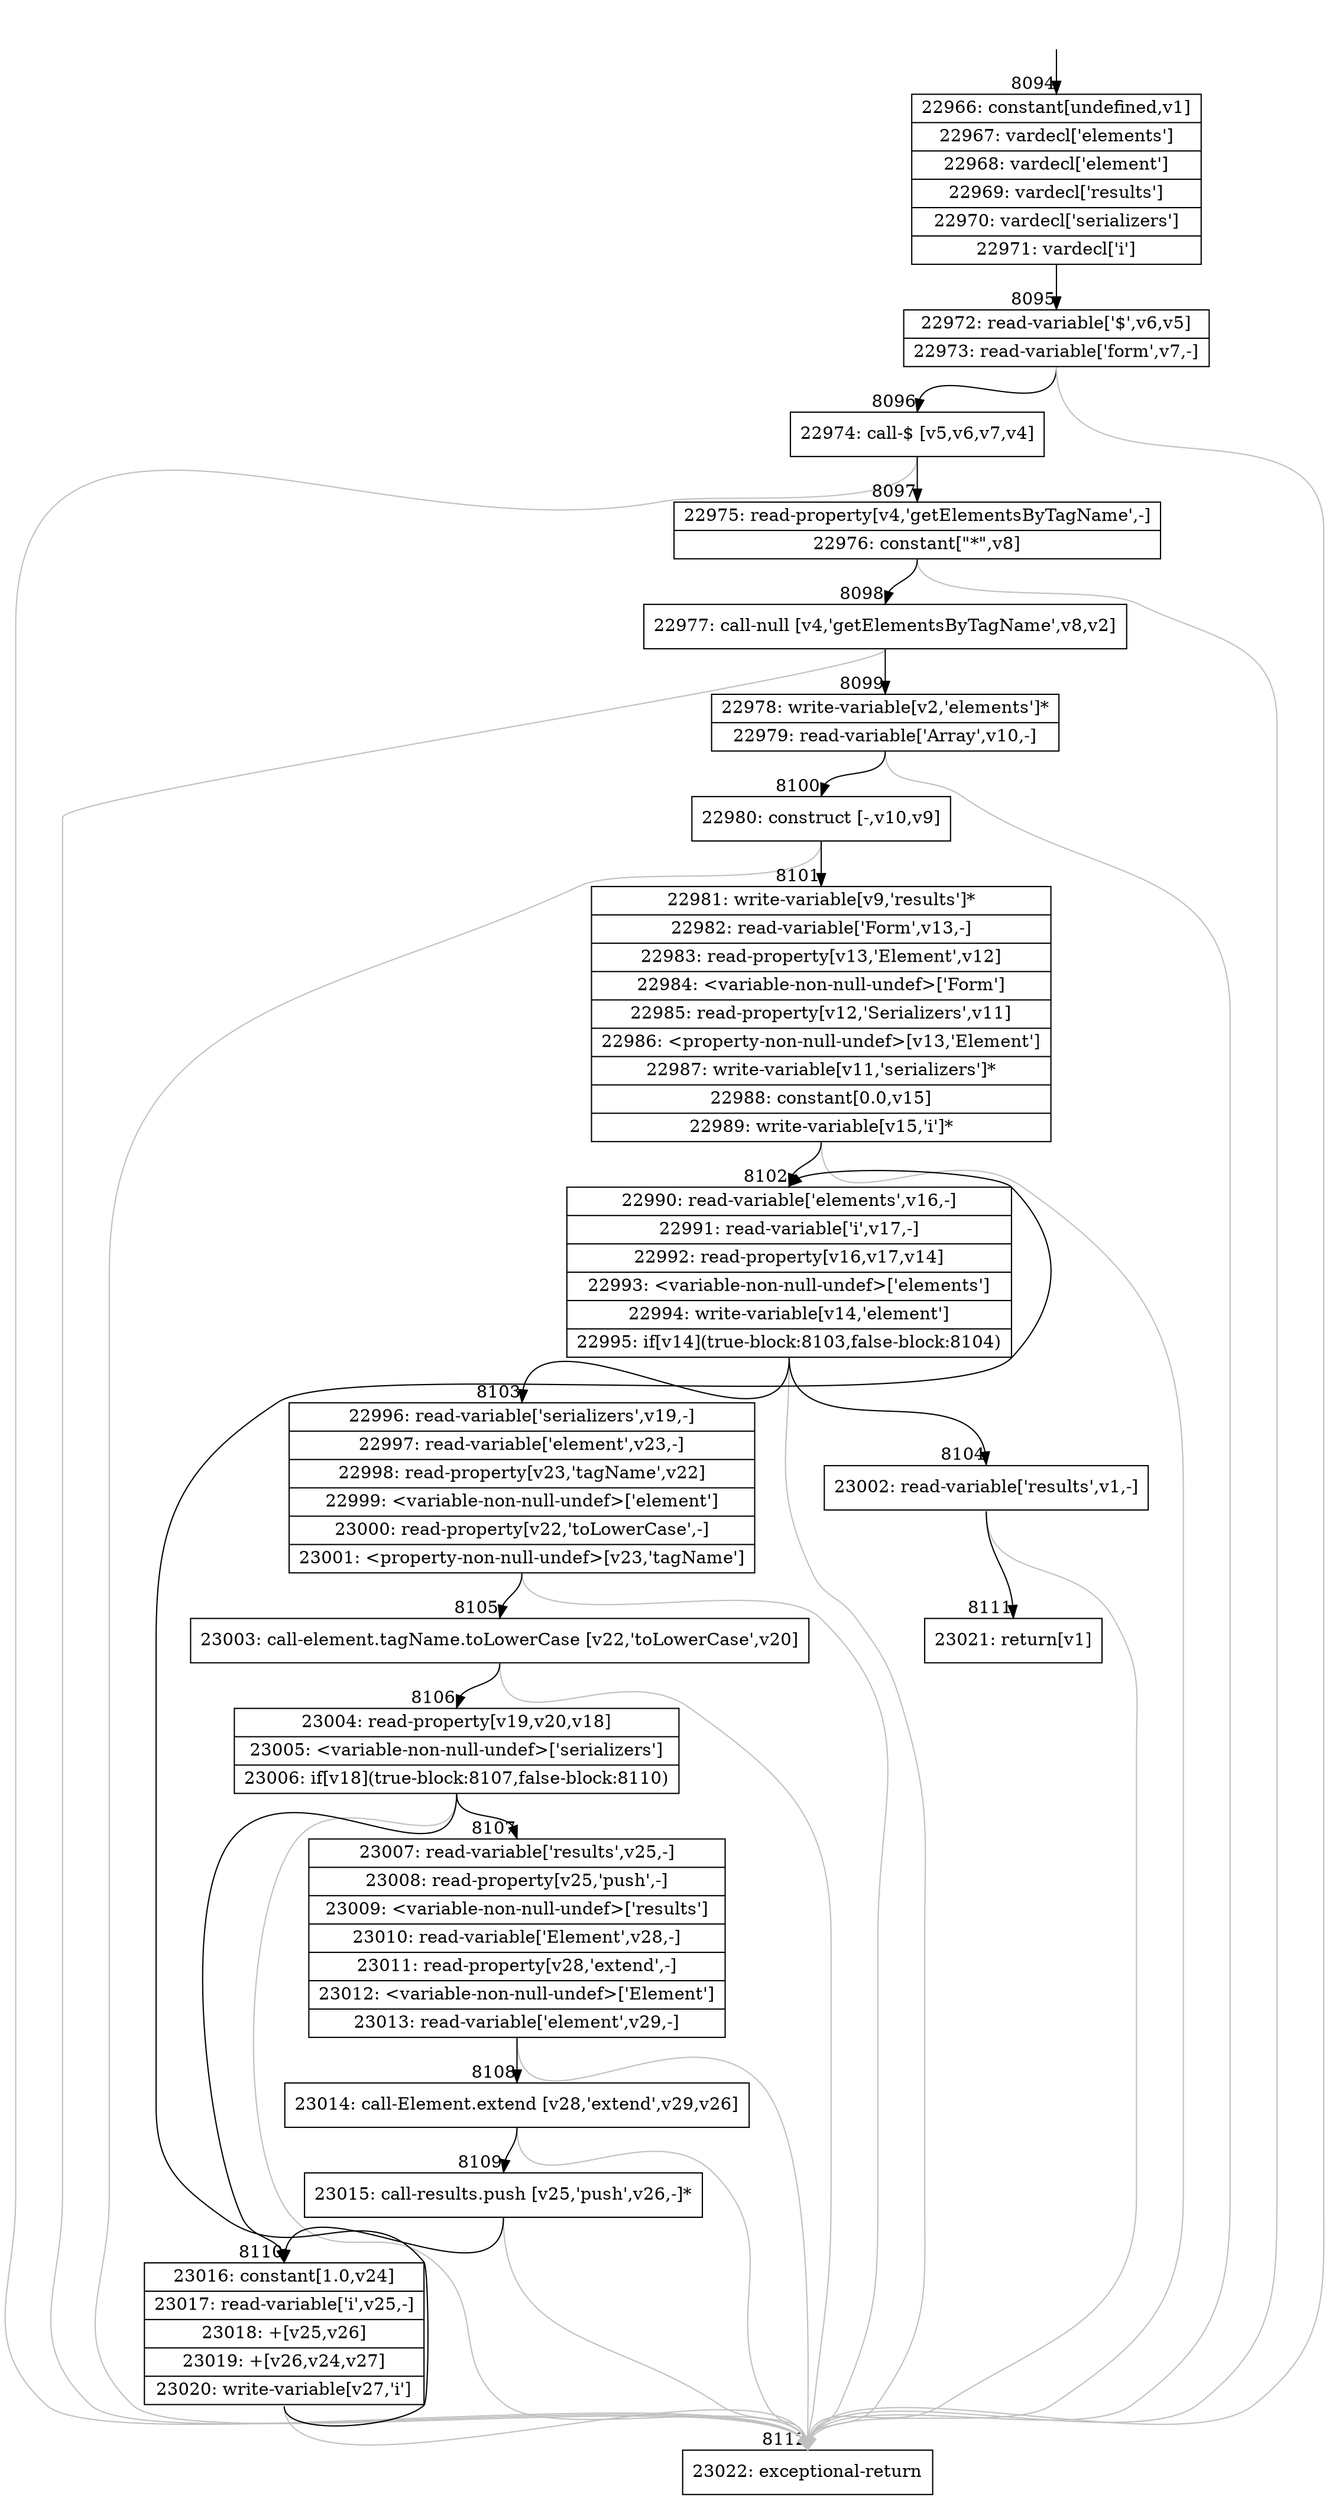 digraph {
rankdir="TD"
BB_entry598[shape=none,label=""];
BB_entry598 -> BB8094 [tailport=s, headport=n, headlabel="    8094"]
BB8094 [shape=record label="{22966: constant[undefined,v1]|22967: vardecl['elements']|22968: vardecl['element']|22969: vardecl['results']|22970: vardecl['serializers']|22971: vardecl['i']}" ] 
BB8094 -> BB8095 [tailport=s, headport=n, headlabel="      8095"]
BB8095 [shape=record label="{22972: read-variable['$',v6,v5]|22973: read-variable['form',v7,-]}" ] 
BB8095 -> BB8096 [tailport=s, headport=n, headlabel="      8096"]
BB8095 -> BB8112 [tailport=s, headport=n, color=gray, headlabel="      8112"]
BB8096 [shape=record label="{22974: call-$ [v5,v6,v7,v4]}" ] 
BB8096 -> BB8097 [tailport=s, headport=n, headlabel="      8097"]
BB8096 -> BB8112 [tailport=s, headport=n, color=gray]
BB8097 [shape=record label="{22975: read-property[v4,'getElementsByTagName',-]|22976: constant[\"*\",v8]}" ] 
BB8097 -> BB8098 [tailport=s, headport=n, headlabel="      8098"]
BB8097 -> BB8112 [tailport=s, headport=n, color=gray]
BB8098 [shape=record label="{22977: call-null [v4,'getElementsByTagName',v8,v2]}" ] 
BB8098 -> BB8099 [tailport=s, headport=n, headlabel="      8099"]
BB8098 -> BB8112 [tailport=s, headport=n, color=gray]
BB8099 [shape=record label="{22978: write-variable[v2,'elements']*|22979: read-variable['Array',v10,-]}" ] 
BB8099 -> BB8100 [tailport=s, headport=n, headlabel="      8100"]
BB8099 -> BB8112 [tailport=s, headport=n, color=gray]
BB8100 [shape=record label="{22980: construct [-,v10,v9]}" ] 
BB8100 -> BB8101 [tailport=s, headport=n, headlabel="      8101"]
BB8100 -> BB8112 [tailport=s, headport=n, color=gray]
BB8101 [shape=record label="{22981: write-variable[v9,'results']*|22982: read-variable['Form',v13,-]|22983: read-property[v13,'Element',v12]|22984: \<variable-non-null-undef\>['Form']|22985: read-property[v12,'Serializers',v11]|22986: \<property-non-null-undef\>[v13,'Element']|22987: write-variable[v11,'serializers']*|22988: constant[0.0,v15]|22989: write-variable[v15,'i']*}" ] 
BB8101 -> BB8102 [tailport=s, headport=n, headlabel="      8102"]
BB8101 -> BB8112 [tailport=s, headport=n, color=gray]
BB8102 [shape=record label="{22990: read-variable['elements',v16,-]|22991: read-variable['i',v17,-]|22992: read-property[v16,v17,v14]|22993: \<variable-non-null-undef\>['elements']|22994: write-variable[v14,'element']|22995: if[v14](true-block:8103,false-block:8104)}" ] 
BB8102 -> BB8103 [tailport=s, headport=n, headlabel="      8103"]
BB8102 -> BB8104 [tailport=s, headport=n, headlabel="      8104"]
BB8102 -> BB8112 [tailport=s, headport=n, color=gray]
BB8103 [shape=record label="{22996: read-variable['serializers',v19,-]|22997: read-variable['element',v23,-]|22998: read-property[v23,'tagName',v22]|22999: \<variable-non-null-undef\>['element']|23000: read-property[v22,'toLowerCase',-]|23001: \<property-non-null-undef\>[v23,'tagName']}" ] 
BB8103 -> BB8105 [tailport=s, headport=n, headlabel="      8105"]
BB8103 -> BB8112 [tailport=s, headport=n, color=gray]
BB8104 [shape=record label="{23002: read-variable['results',v1,-]}" ] 
BB8104 -> BB8111 [tailport=s, headport=n, headlabel="      8111"]
BB8104 -> BB8112 [tailport=s, headport=n, color=gray]
BB8105 [shape=record label="{23003: call-element.tagName.toLowerCase [v22,'toLowerCase',v20]}" ] 
BB8105 -> BB8106 [tailport=s, headport=n, headlabel="      8106"]
BB8105 -> BB8112 [tailport=s, headport=n, color=gray]
BB8106 [shape=record label="{23004: read-property[v19,v20,v18]|23005: \<variable-non-null-undef\>['serializers']|23006: if[v18](true-block:8107,false-block:8110)}" ] 
BB8106 -> BB8107 [tailport=s, headport=n, headlabel="      8107"]
BB8106 -> BB8110 [tailport=s, headport=n, headlabel="      8110"]
BB8106 -> BB8112 [tailport=s, headport=n, color=gray]
BB8107 [shape=record label="{23007: read-variable['results',v25,-]|23008: read-property[v25,'push',-]|23009: \<variable-non-null-undef\>['results']|23010: read-variable['Element',v28,-]|23011: read-property[v28,'extend',-]|23012: \<variable-non-null-undef\>['Element']|23013: read-variable['element',v29,-]}" ] 
BB8107 -> BB8108 [tailport=s, headport=n, headlabel="      8108"]
BB8107 -> BB8112 [tailport=s, headport=n, color=gray]
BB8108 [shape=record label="{23014: call-Element.extend [v28,'extend',v29,v26]}" ] 
BB8108 -> BB8109 [tailport=s, headport=n, headlabel="      8109"]
BB8108 -> BB8112 [tailport=s, headport=n, color=gray]
BB8109 [shape=record label="{23015: call-results.push [v25,'push',v26,-]*}" ] 
BB8109 -> BB8110 [tailport=s, headport=n]
BB8109 -> BB8112 [tailport=s, headport=n, color=gray]
BB8110 [shape=record label="{23016: constant[1.0,v24]|23017: read-variable['i',v25,-]|23018: +[v25,v26]|23019: +[v26,v24,v27]|23020: write-variable[v27,'i']}" ] 
BB8110 -> BB8102 [tailport=s, headport=n]
BB8110 -> BB8112 [tailport=s, headport=n, color=gray]
BB8111 [shape=record label="{23021: return[v1]}" ] 
BB8112 [shape=record label="{23022: exceptional-return}" ] 
//#$~ 6314
}
